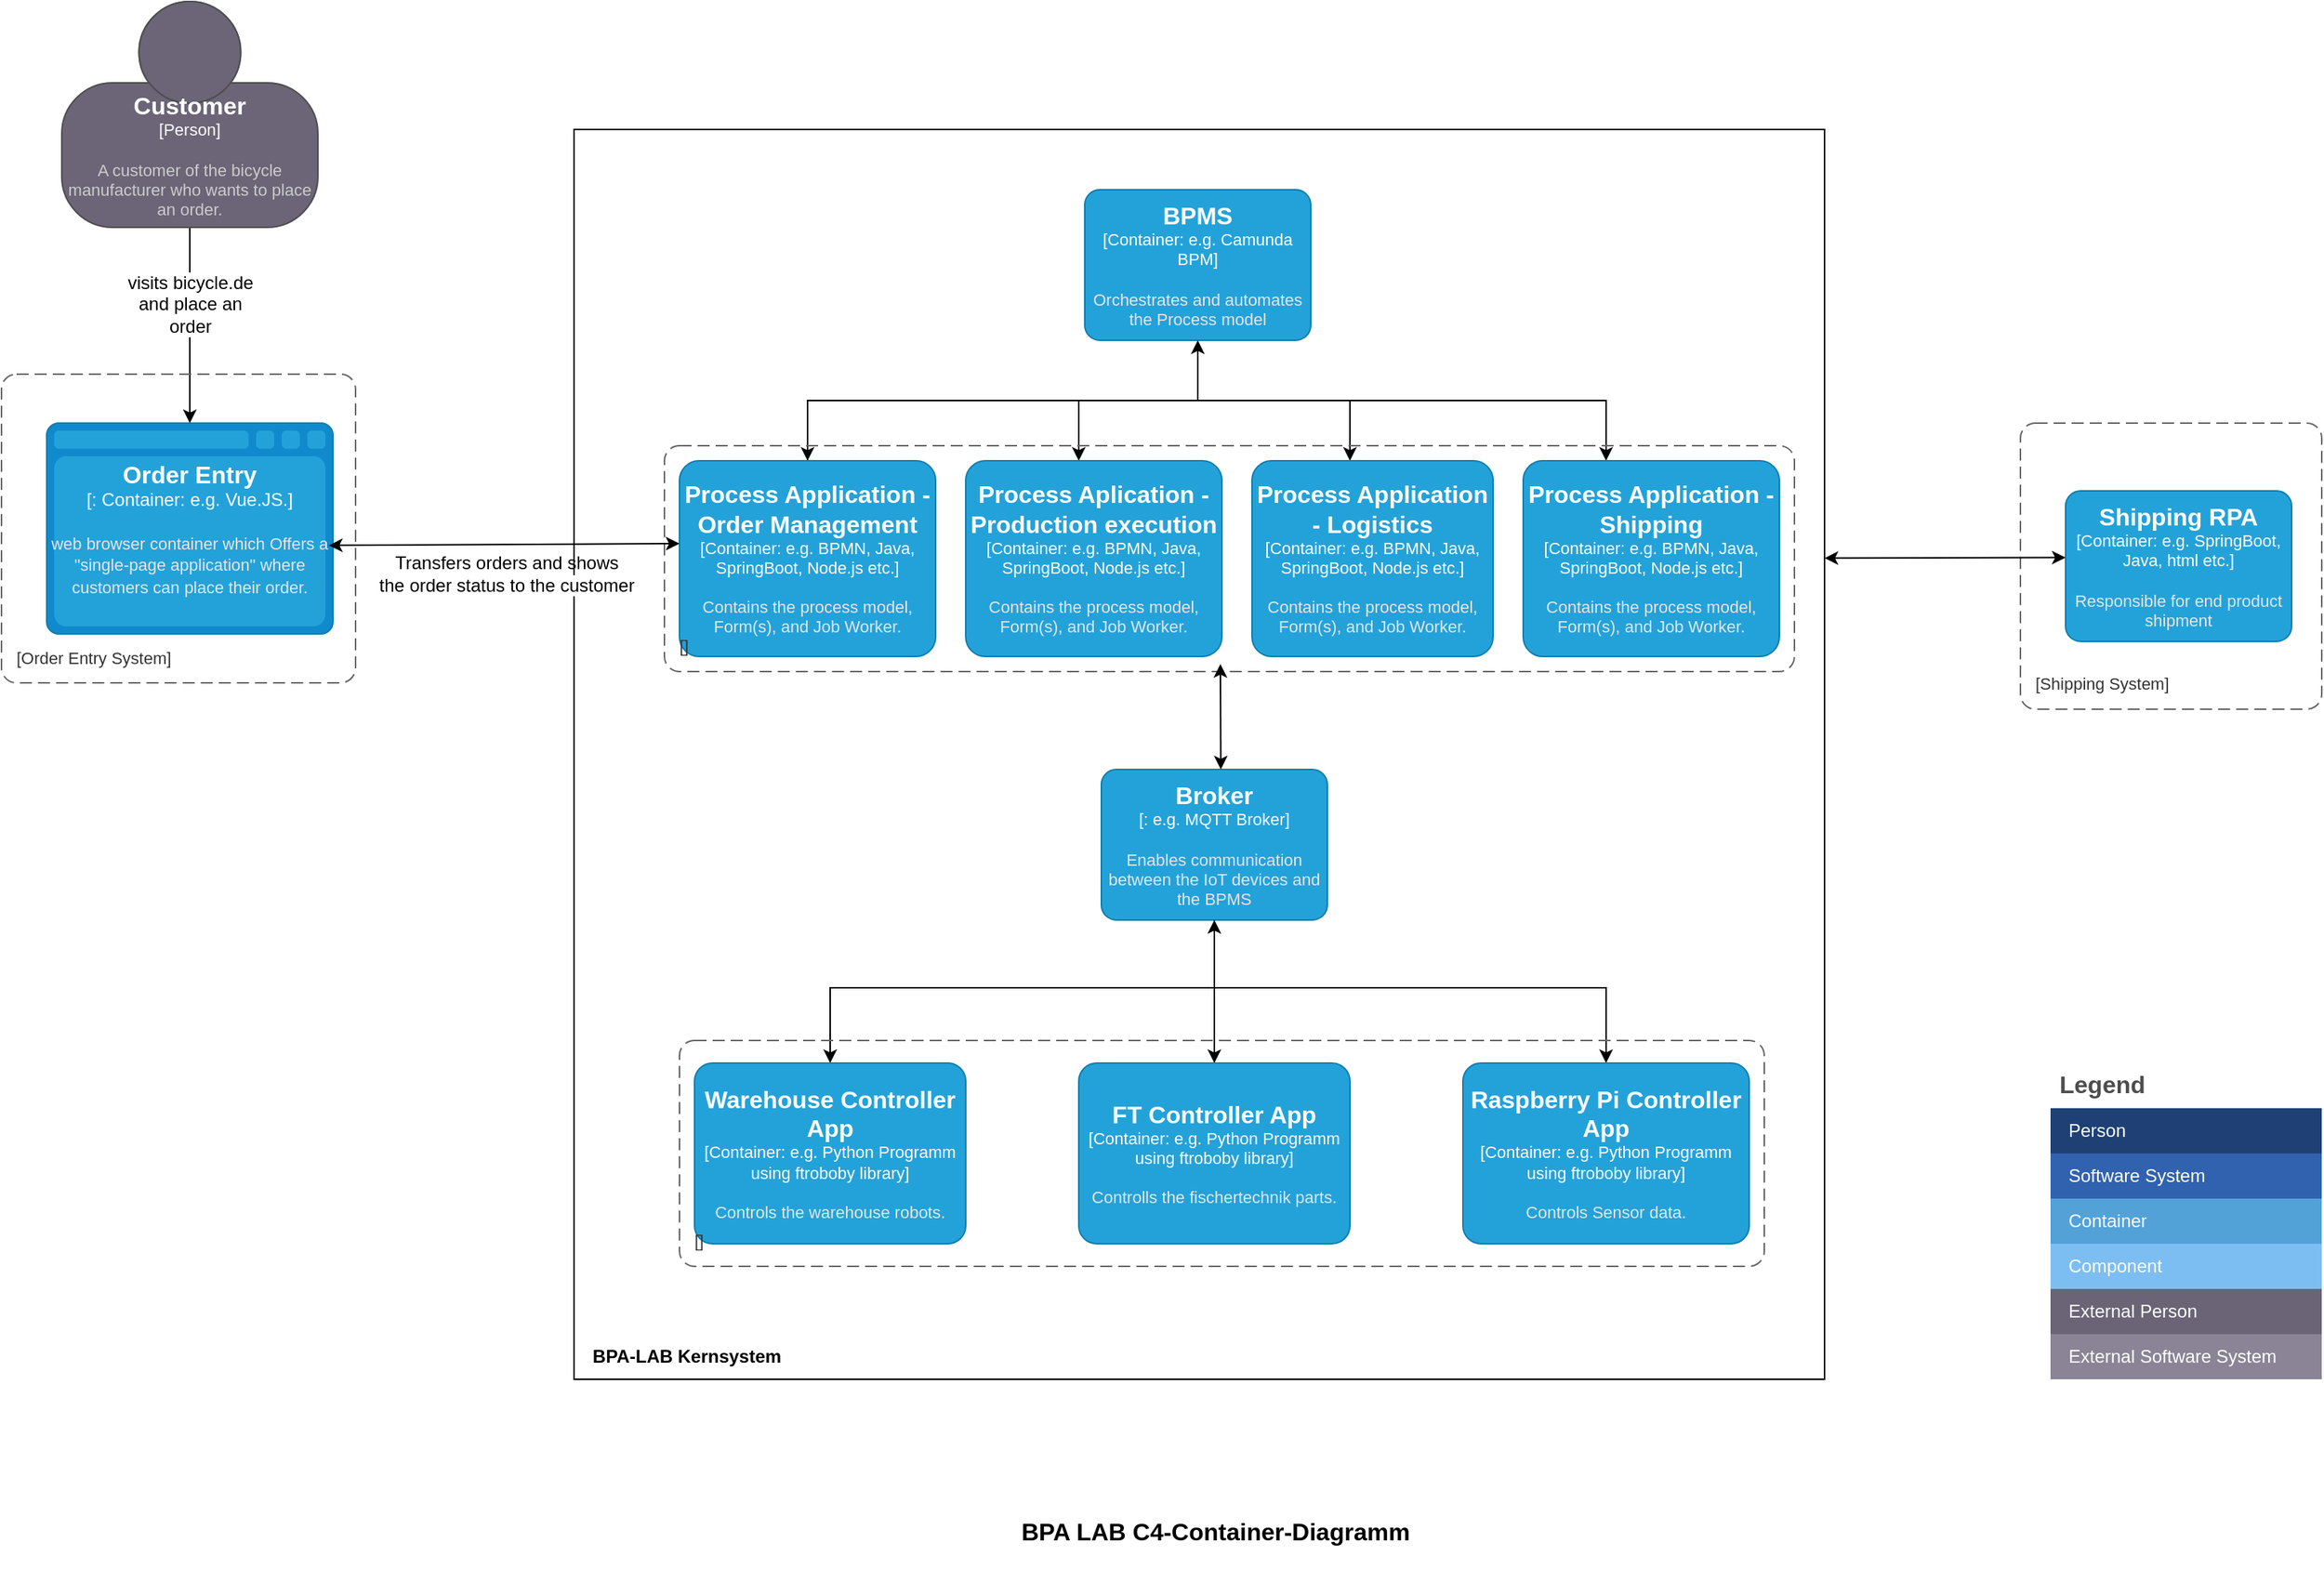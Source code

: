 <mxfile version="21.7.4" type="onedrive">
  <diagram name="Seite-1" id="Nr2u1hR7h96ugxyO9wR_">
    <mxGraphModel grid="1" page="1" gridSize="10" guides="1" tooltips="1" connect="1" arrows="1" fold="1" pageScale="1" pageWidth="2339" pageHeight="3300" math="0" shadow="0">
      <root>
        <mxCell id="0" />
        <mxCell id="1" parent="0" />
        <object placeholders="1" c4Type="Order Entry " c4Container="" c4Technology="Container: e.g. Vue.JS." c4Description="web browser container which Offers a &quot;single-page application&quot; where customers can place their order." label="&lt;font style=&quot;font-size: 16px&quot;&gt;&lt;b&gt;%c4Type%&lt;/b&gt;&lt;/font&gt;&lt;div&gt;[%c4Container%:&amp;nbsp;%c4Technology%]&lt;/div&gt;&lt;br&gt;&lt;div&gt;&lt;font style=&quot;font-size: 11px&quot;&gt;&lt;font color=&quot;#E6E6E6&quot;&gt;%c4Description%&lt;/font&gt;&lt;/div&gt;" id="bpwPU3LfMTQjBl9-YYhJ-26">
          <mxCell style="shape=mxgraph.c4.webBrowserContainer2;whiteSpace=wrap;html=1;boundedLbl=1;rounded=0;labelBackgroundColor=none;strokeColor=#118ACD;fillColor=#23A2D9;strokeColor=#118ACD;strokeColor2=#0E7DAD;fontSize=12;fontColor=#ffffff;align=center;metaEdit=1;points=[[0.5,0,0],[1,0.25,0],[1,0.5,0],[1,0.75,0],[0.5,1,0],[0,0.75,0],[0,0.5,0],[0,0.25,0]];resizable=1;editable=1;movable=1;rotatable=1;deletable=1;locked=0;connectable=1;" vertex="1" parent="1">
            <mxGeometry x="340" y="330" width="190" height="140" as="geometry" />
          </mxCell>
        </object>
        <mxCell id="bpwPU3LfMTQjBl9-YYhJ-28" style="edgeStyle=orthogonalEdgeStyle;rounded=0;orthogonalLoop=1;jettySize=auto;html=1;" edge="1" parent="1" source="bpwPU3LfMTQjBl9-YYhJ-27" target="bpwPU3LfMTQjBl9-YYhJ-26">
          <mxGeometry relative="1" as="geometry" />
        </mxCell>
        <mxCell id="OgZBjtJ-NomViNMuKFCO-21" value="&lt;div style=&quot;box-sizing: content-box; -webkit-font-smoothing: antialiased; font-family: Helvetica, &amp;quot;VP Default&amp;quot;; font-size: 12px;&quot;&gt;&lt;font style=&quot;font-size: 12px;&quot;&gt;visits bicycle.de&lt;/font&gt;&lt;/div&gt;&lt;div style=&quot;box-sizing: content-box; -webkit-font-smoothing: antialiased; font-family: Helvetica, &amp;quot;VP Default&amp;quot;; font-size: 12px;&quot;&gt;&lt;font style=&quot;font-size: 12px;&quot;&gt;and place an&lt;/font&gt;&lt;/div&gt;&lt;div style=&quot;box-sizing: content-box; -webkit-font-smoothing: antialiased; font-family: Helvetica, &amp;quot;VP Default&amp;quot;; font-size: 12px;&quot;&gt;&lt;font style=&quot;font-size: 12px;&quot;&gt;order&lt;/font&gt;&lt;/div&gt;" style="edgeLabel;html=1;align=center;verticalAlign=middle;resizable=0;points=[];" connectable="0" vertex="1" parent="bpwPU3LfMTQjBl9-YYhJ-28">
          <mxGeometry x="0.137" y="-1" relative="1" as="geometry">
            <mxPoint x="1" y="-23" as="offset" />
          </mxGeometry>
        </mxCell>
        <object placeholders="1" c4Name="Customer" c4Type="Person" c4Description="A customer of the bicycle manufacturer who wants to place an order." label="&lt;font style=&quot;font-size: 16px&quot;&gt;&lt;b&gt;%c4Name%&lt;/b&gt;&lt;/font&gt;&lt;div&gt;[%c4Type%]&lt;/div&gt;&lt;br&gt;&lt;div&gt;&lt;font style=&quot;font-size: 11px&quot;&gt;&lt;font color=&quot;#cccccc&quot;&gt;%c4Description%&lt;/font&gt;&lt;/div&gt;" id="bpwPU3LfMTQjBl9-YYhJ-27">
          <mxCell style="html=1;fontSize=11;dashed=0;whiteSpace=wrap;fillColor=#6C6477;strokeColor=#4D4D4D;fontColor=#ffffff;shape=mxgraph.c4.person2;align=center;metaEdit=1;points=[[0.5,0,0],[1,0.5,0],[1,0.75,0],[0.75,1,0],[0.5,1,0],[0.25,1,0],[0,0.75,0],[0,0.5,0]];resizable=1;editable=1;movable=1;rotatable=1;deletable=1;locked=0;connectable=1;" vertex="1" parent="1">
            <mxGeometry x="350" y="50" width="170" height="150" as="geometry" />
          </mxCell>
        </object>
        <mxCell id="bpwPU3LfMTQjBl9-YYhJ-29" value="" style="whiteSpace=wrap;html=1;aspect=fixed;" vertex="1" parent="1">
          <mxGeometry x="690" y="135" width="830" height="830" as="geometry" />
        </mxCell>
        <mxCell id="bpwPU3LfMTQjBl9-YYhJ-31" value="&lt;b&gt;BPA-LAB Kernsystem&lt;/b&gt;" style="text;strokeColor=none;align=center;fillColor=none;html=1;verticalAlign=middle;whiteSpace=wrap;rounded=0;" vertex="1" parent="1">
          <mxGeometry x="690" y="935" width="150" height="30" as="geometry" />
        </mxCell>
        <mxCell id="bpwPU3LfMTQjBl9-YYhJ-52" style="edgeStyle=orthogonalEdgeStyle;rounded=0;orthogonalLoop=1;jettySize=auto;html=1;" edge="1" parent="1" source="bpwPU3LfMTQjBl9-YYhJ-32" target="bpwPU3LfMTQjBl9-YYhJ-36">
          <mxGeometry relative="1" as="geometry">
            <Array as="points">
              <mxPoint x="1104" y="315" />
              <mxPoint x="845" y="315" />
            </Array>
          </mxGeometry>
        </mxCell>
        <mxCell id="bpwPU3LfMTQjBl9-YYhJ-54" style="edgeStyle=orthogonalEdgeStyle;rounded=0;orthogonalLoop=1;jettySize=auto;html=1;" edge="1" parent="1" source="bpwPU3LfMTQjBl9-YYhJ-32" target="bpwPU3LfMTQjBl9-YYhJ-35">
          <mxGeometry relative="1" as="geometry">
            <Array as="points">
              <mxPoint x="1104" y="315" />
              <mxPoint x="1025" y="315" />
            </Array>
          </mxGeometry>
        </mxCell>
        <mxCell id="bpwPU3LfMTQjBl9-YYhJ-55" style="edgeStyle=orthogonalEdgeStyle;rounded=0;orthogonalLoop=1;jettySize=auto;html=1;" edge="1" parent="1" source="bpwPU3LfMTQjBl9-YYhJ-32" target="bpwPU3LfMTQjBl9-YYhJ-34">
          <mxGeometry relative="1" as="geometry">
            <Array as="points">
              <mxPoint x="1104" y="315" />
              <mxPoint x="1205" y="315" />
            </Array>
          </mxGeometry>
        </mxCell>
        <mxCell id="bpwPU3LfMTQjBl9-YYhJ-56" style="edgeStyle=orthogonalEdgeStyle;rounded=0;orthogonalLoop=1;jettySize=auto;html=1;" edge="1" parent="1" source="bpwPU3LfMTQjBl9-YYhJ-32" target="bpwPU3LfMTQjBl9-YYhJ-33">
          <mxGeometry relative="1" as="geometry">
            <Array as="points">
              <mxPoint x="1104" y="315" />
              <mxPoint x="1375" y="315" />
            </Array>
          </mxGeometry>
        </mxCell>
        <object placeholders="1" c4Name="BPMS" c4Type="Container" c4Technology="e.g. Camunda BPM" c4Description="Orchestrates and automates the Process model" label="&lt;font style=&quot;font-size: 16px&quot;&gt;&lt;b&gt;%c4Name%&lt;/b&gt;&lt;/font&gt;&lt;div&gt;[%c4Type%: %c4Technology%]&lt;/div&gt;&lt;br&gt;&lt;div&gt;&lt;font style=&quot;font-size: 11px&quot;&gt;&lt;font color=&quot;#E6E6E6&quot;&gt;%c4Description%&lt;/font&gt;&lt;/div&gt;" id="bpwPU3LfMTQjBl9-YYhJ-32">
          <mxCell style="rounded=1;whiteSpace=wrap;html=1;fontSize=11;labelBackgroundColor=none;fillColor=#23A2D9;fontColor=#ffffff;align=center;arcSize=10;strokeColor=#0E7DAD;metaEdit=1;resizable=1;points=[[0.25,0,0],[0.5,0,0],[0.75,0,0],[1,0.25,0],[1,0.5,0],[1,0.75,0],[0.75,1,0],[0.5,1,0],[0.25,1,0],[0,0.75,0],[0,0.5,0],[0,0.25,0]];editable=1;movable=1;rotatable=1;deletable=1;locked=0;connectable=1;" vertex="1" parent="1">
            <mxGeometry x="1029" y="175" width="150" height="100" as="geometry" />
          </mxCell>
        </object>
        <object placeholders="1" c4Name="Process Application - Shipping" c4Type="Container" c4Technology="e.g. BPMN, Java, SpringBoot, Node.js etc." c4Description="Contains the process model, Form(s), and Job Worker. " label="&lt;font style=&quot;font-size: 16px&quot;&gt;&lt;b&gt;%c4Name%&lt;/b&gt;&lt;/font&gt;&lt;div&gt;[%c4Type%: %c4Technology%]&lt;/div&gt;&lt;br&gt;&lt;div&gt;&lt;font style=&quot;font-size: 11px&quot;&gt;&lt;font color=&quot;#E6E6E6&quot;&gt;%c4Description%&lt;/font&gt;&lt;/div&gt;" id="bpwPU3LfMTQjBl9-YYhJ-33">
          <mxCell style="rounded=1;whiteSpace=wrap;html=1;fontSize=11;labelBackgroundColor=none;fillColor=#23A2D9;fontColor=#ffffff;align=center;arcSize=10;strokeColor=#0E7DAD;metaEdit=1;resizable=1;points=[[0.25,0,0],[0.5,0,0],[0.75,0,0],[1,0.25,0],[1,0.5,0],[1,0.75,0],[0.75,1,0],[0.5,1,0],[0.25,1,0],[0,0.75,0],[0,0.5,0],[0,0.25,0]];editable=1;movable=1;rotatable=1;deletable=1;locked=0;connectable=1;" vertex="1" parent="1">
            <mxGeometry x="1320" y="355" width="170" height="130" as="geometry" />
          </mxCell>
        </object>
        <object placeholders="1" c4Name="Process Application - Logistics" c4Type="Container" c4Technology="e.g. BPMN, Java, SpringBoot, Node.js etc." c4Description="Contains the process model, Form(s), and Job Worker. " label="&lt;font style=&quot;font-size: 16px&quot;&gt;&lt;b&gt;%c4Name%&lt;/b&gt;&lt;/font&gt;&lt;div&gt;[%c4Type%: %c4Technology%]&lt;/div&gt;&lt;br&gt;&lt;div&gt;&lt;font style=&quot;font-size: 11px&quot;&gt;&lt;font color=&quot;#E6E6E6&quot;&gt;%c4Description%&lt;/font&gt;&lt;/div&gt;" id="bpwPU3LfMTQjBl9-YYhJ-34">
          <mxCell style="rounded=1;whiteSpace=wrap;html=1;fontSize=11;labelBackgroundColor=none;fillColor=#23A2D9;fontColor=#ffffff;align=center;arcSize=10;strokeColor=#0E7DAD;metaEdit=1;resizable=1;points=[[0.25,0,0],[0.5,0,0],[0.75,0,0],[1,0.25,0],[1,0.5,0],[1,0.75,0],[0.75,1,0],[0.5,1,0],[0.25,1,0],[0,0.75,0],[0,0.5,0],[0,0.25,0]];editable=1;movable=1;rotatable=1;deletable=1;locked=0;connectable=1;" vertex="1" parent="1">
            <mxGeometry x="1140" y="355" width="160" height="130" as="geometry" />
          </mxCell>
        </object>
        <object placeholders="1" c4Name="Process Aplication - &#xa;Production execution" c4Type="Container" c4Technology="e.g. BPMN, Java, SpringBoot, Node.js etc." c4Description="Contains the process model, Form(s), and Job Worker. " label="&lt;font style=&quot;font-size: 16px&quot;&gt;&lt;b&gt;%c4Name%&lt;/b&gt;&lt;/font&gt;&lt;div&gt;[%c4Type%: %c4Technology%]&lt;/div&gt;&lt;br&gt;&lt;div&gt;&lt;font style=&quot;font-size: 11px&quot;&gt;&lt;font color=&quot;#E6E6E6&quot;&gt;%c4Description%&lt;/font&gt;&lt;/div&gt;" id="bpwPU3LfMTQjBl9-YYhJ-35">
          <mxCell style="rounded=1;whiteSpace=wrap;html=1;fontSize=11;labelBackgroundColor=none;fillColor=#23A2D9;fontColor=#ffffff;align=center;arcSize=10;strokeColor=#0E7DAD;metaEdit=1;resizable=1;points=[[0.25,0,0],[0.5,0,0],[0.75,0,0],[1,0.25,0],[1,0.5,0],[1,0.75,0],[0.75,1,0],[0.5,1,0],[0.25,1,0],[0,0.75,0],[0,0.5,0],[0,0.25,0]];editable=1;movable=1;rotatable=1;deletable=1;locked=0;connectable=1;" vertex="1" parent="1">
            <mxGeometry x="950" y="355" width="170" height="130" as="geometry" />
          </mxCell>
        </object>
        <mxCell id="bpwPU3LfMTQjBl9-YYhJ-53" style="edgeStyle=orthogonalEdgeStyle;rounded=0;orthogonalLoop=1;jettySize=auto;html=1;entryX=0.5;entryY=1;entryDx=0;entryDy=0;entryPerimeter=0;" edge="1" parent="1" source="bpwPU3LfMTQjBl9-YYhJ-36" target="bpwPU3LfMTQjBl9-YYhJ-32">
          <mxGeometry relative="1" as="geometry">
            <Array as="points">
              <mxPoint x="845" y="315" />
              <mxPoint x="1104" y="315" />
            </Array>
          </mxGeometry>
        </mxCell>
        <object placeholders="1" c4Name="Process Application - Order Management" c4Type="Container" c4Technology="e.g. BPMN, Java, SpringBoot, Node.js etc." c4Description="Contains the process model, Form(s), and Job Worker. " label="&lt;font style=&quot;font-size: 16px&quot;&gt;&lt;b&gt;%c4Name%&lt;/b&gt;&lt;/font&gt;&lt;div&gt;[%c4Type%: %c4Technology%]&lt;/div&gt;&lt;br&gt;&lt;div&gt;&lt;font style=&quot;font-size: 11px&quot;&gt;&lt;font color=&quot;#E6E6E6&quot;&gt;%c4Description%&lt;/font&gt;&lt;/div&gt;" id="bpwPU3LfMTQjBl9-YYhJ-36">
          <mxCell style="rounded=1;whiteSpace=wrap;html=1;fontSize=11;labelBackgroundColor=none;fillColor=#23A2D9;fontColor=#ffffff;align=center;arcSize=10;strokeColor=#0E7DAD;metaEdit=1;resizable=1;points=[[0.25,0,0],[0.5,0,0],[0.75,0,0],[1,0.25,0],[1,0.5,0],[1,0.75,0],[0.75,1,0],[0.5,1,0],[0.25,1,0],[0,0.75,0],[0,0.5,0],[0,0.25,0]];editable=1;movable=1;rotatable=1;deletable=1;locked=0;connectable=1;" vertex="1" parent="1">
            <mxGeometry x="760" y="355" width="170" height="130" as="geometry" />
          </mxCell>
        </object>
        <object placeholders="1" c4Name="" c4Type="" c4Application="" label="&lt;font style=&quot;font-size: 16px&quot;&gt;&lt;b&gt;&lt;div style=&quot;text-align: left&quot;&gt;%c4Name%&lt;/div&gt;&lt;/b&gt;&lt;/font&gt;&lt;div style=&quot;text-align: left&quot;&gt;[%c4Application%]&lt;/div&gt;" id="bpwPU3LfMTQjBl9-YYhJ-37">
          <mxCell style="rounded=1;fontSize=11;whiteSpace=wrap;html=1;dashed=1;arcSize=20;fillColor=none;strokeColor=#666666;fontColor=#333333;labelBackgroundColor=none;align=left;verticalAlign=bottom;labelBorderColor=none;spacingTop=0;spacing=10;dashPattern=8 4;metaEdit=1;rotatable=0;perimeter=rectanglePerimeter;noLabel=0;labelPadding=0;allowArrows=0;connectable=0;expand=0;recursiveResize=0;editable=1;pointerEvents=0;absoluteArcSize=1;points=[[0.25,0,0],[0.5,0,0],[0.75,0,0],[1,0.25,0],[1,0.5,0],[1,0.75,0],[0.75,1,0],[0.5,1,0],[0.25,1,0],[0,0.75,0],[0,0.5,0],[0,0.25,0]];" vertex="1" parent="1">
            <mxGeometry x="750" y="345" width="750" height="150" as="geometry" />
          </mxCell>
        </object>
        <mxCell id="bpwPU3LfMTQjBl9-YYhJ-44" style="edgeStyle=orthogonalEdgeStyle;rounded=0;orthogonalLoop=1;jettySize=auto;html=1;" edge="1" parent="1" source="bpwPU3LfMTQjBl9-YYhJ-38" target="bpwPU3LfMTQjBl9-YYhJ-40">
          <mxGeometry relative="1" as="geometry" />
        </mxCell>
        <mxCell id="bpwPU3LfMTQjBl9-YYhJ-46" style="edgeStyle=orthogonalEdgeStyle;rounded=0;orthogonalLoop=1;jettySize=auto;html=1;" edge="1" parent="1" source="bpwPU3LfMTQjBl9-YYhJ-38" target="bpwPU3LfMTQjBl9-YYhJ-41">
          <mxGeometry relative="1" as="geometry">
            <Array as="points">
              <mxPoint x="1115" y="705" />
              <mxPoint x="860" y="705" />
            </Array>
          </mxGeometry>
        </mxCell>
        <mxCell id="bpwPU3LfMTQjBl9-YYhJ-47" style="edgeStyle=orthogonalEdgeStyle;rounded=0;orthogonalLoop=1;jettySize=auto;html=1;" edge="1" parent="1" source="bpwPU3LfMTQjBl9-YYhJ-38" target="bpwPU3LfMTQjBl9-YYhJ-39">
          <mxGeometry relative="1" as="geometry">
            <Array as="points">
              <mxPoint x="1115" y="705" />
              <mxPoint x="1375" y="705" />
            </Array>
          </mxGeometry>
        </mxCell>
        <object placeholders="1" c4Name="Broker" c4Type="" c4Technology="e.g. MQTT Broker" c4Description="Enables communication between the IoT devices and the BPMS" label="&lt;font style=&quot;font-size: 16px&quot;&gt;&lt;b&gt;%c4Name%&lt;/b&gt;&lt;/font&gt;&lt;div&gt;[%c4Type%: %c4Technology%]&lt;/div&gt;&lt;br&gt;&lt;div&gt;&lt;font style=&quot;font-size: 11px&quot;&gt;&lt;font color=&quot;#E6E6E6&quot;&gt;%c4Description%&lt;/font&gt;&lt;/div&gt;" id="bpwPU3LfMTQjBl9-YYhJ-38">
          <mxCell style="rounded=1;whiteSpace=wrap;html=1;fontSize=11;labelBackgroundColor=none;fillColor=#23A2D9;fontColor=#ffffff;align=center;arcSize=10;strokeColor=#0E7DAD;metaEdit=1;resizable=1;points=[[0.25,0,0],[0.5,0,0],[0.75,0,0],[1,0.25,0],[1,0.5,0],[1,0.75,0],[0.75,1,0],[0.5,1,0],[0.25,1,0],[0,0.75,0],[0,0.5,0],[0,0.25,0]];editable=1;movable=1;rotatable=1;deletable=1;locked=0;connectable=1;" vertex="1" parent="1">
            <mxGeometry x="1040" y="560" width="150" height="100" as="geometry" />
          </mxCell>
        </object>
        <object placeholders="1" c4Name="Raspberry Pi Controller App" c4Type="Container" c4Technology="e.g. Python Programm using ftroboby library" c4Description="Controls Sensor data." label="&lt;font style=&quot;font-size: 16px&quot;&gt;&lt;b&gt;%c4Name%&lt;/b&gt;&lt;/font&gt;&lt;div&gt;[%c4Type%: %c4Technology%]&lt;/div&gt;&lt;br&gt;&lt;div&gt;&lt;font style=&quot;font-size: 11px&quot;&gt;&lt;font color=&quot;#E6E6E6&quot;&gt;%c4Description%&lt;/font&gt;&lt;/div&gt;" id="bpwPU3LfMTQjBl9-YYhJ-39">
          <mxCell style="rounded=1;whiteSpace=wrap;html=1;fontSize=11;labelBackgroundColor=none;fillColor=#23A2D9;fontColor=#ffffff;align=center;arcSize=10;strokeColor=#0E7DAD;metaEdit=1;resizable=1;points=[[0.25,0,0],[0.5,0,0],[0.75,0,0],[1,0.25,0],[1,0.5,0],[1,0.75,0],[0.75,1,0],[0.5,1,0],[0.25,1,0],[0,0.75,0],[0,0.5,0],[0,0.25,0]];editable=1;movable=1;rotatable=1;deletable=1;locked=0;connectable=1;" vertex="1" parent="1">
            <mxGeometry x="1280" y="755" width="190" height="120" as="geometry" />
          </mxCell>
        </object>
        <mxCell id="bpwPU3LfMTQjBl9-YYhJ-45" style="edgeStyle=orthogonalEdgeStyle;rounded=0;orthogonalLoop=1;jettySize=auto;html=1;entryX=0.5;entryY=1;entryDx=0;entryDy=0;entryPerimeter=0;" edge="1" parent="1" source="bpwPU3LfMTQjBl9-YYhJ-40" target="bpwPU3LfMTQjBl9-YYhJ-38">
          <mxGeometry relative="1" as="geometry" />
        </mxCell>
        <object placeholders="1" c4Name="FT Controller App" c4Type="Container" c4Technology="e.g. Python Programm using ftroboby library" c4Description="Controlls the fischertechnik parts." label="&lt;font style=&quot;font-size: 16px&quot;&gt;&lt;b&gt;%c4Name%&lt;/b&gt;&lt;/font&gt;&lt;div&gt;[%c4Type%: %c4Technology%]&lt;/div&gt;&lt;br&gt;&lt;div&gt;&lt;font style=&quot;font-size: 11px&quot;&gt;&lt;font color=&quot;#E6E6E6&quot;&gt;%c4Description%&lt;/font&gt;&lt;/div&gt;" id="bpwPU3LfMTQjBl9-YYhJ-40">
          <mxCell style="rounded=1;whiteSpace=wrap;html=1;fontSize=11;labelBackgroundColor=none;fillColor=#23A2D9;fontColor=#ffffff;align=center;arcSize=10;strokeColor=#0E7DAD;metaEdit=1;resizable=1;points=[[0.25,0,0],[0.5,0,0],[0.75,0,0],[1,0.25,0],[1,0.5,0],[1,0.75,0],[0.75,1,0],[0.5,1,0],[0.25,1,0],[0,0.75,0],[0,0.5,0],[0,0.25,0]];editable=1;movable=1;rotatable=1;deletable=1;locked=0;connectable=1;" vertex="1" parent="1">
            <mxGeometry x="1025" y="755" width="180" height="120" as="geometry" />
          </mxCell>
        </object>
        <object placeholders="1" c4Name="Warehouse Controller App" c4Type="Container" c4Technology="e.g. Python Programm using ftroboby library" c4Description="Controls the warehouse robots." label="&lt;font style=&quot;font-size: 16px&quot;&gt;&lt;b&gt;%c4Name%&lt;/b&gt;&lt;/font&gt;&lt;div&gt;[%c4Type%: %c4Technology%]&lt;/div&gt;&lt;br&gt;&lt;div&gt;&lt;font style=&quot;font-size: 11px&quot;&gt;&lt;font color=&quot;#E6E6E6&quot;&gt;%c4Description%&lt;/font&gt;&lt;/div&gt;" id="bpwPU3LfMTQjBl9-YYhJ-41">
          <mxCell style="rounded=1;whiteSpace=wrap;html=1;fontSize=11;labelBackgroundColor=none;fillColor=#23A2D9;fontColor=#ffffff;align=center;arcSize=10;strokeColor=#0E7DAD;metaEdit=1;resizable=1;points=[[0.25,0,0],[0.5,0,0],[0.75,0,0],[1,0.25,0],[1,0.5,0],[1,0.75,0],[0.75,1,0],[0.5,1,0],[0.25,1,0],[0,0.75,0],[0,0.5,0],[0,0.25,0]];editable=1;movable=1;rotatable=1;deletable=1;locked=0;connectable=1;" vertex="1" parent="1">
            <mxGeometry x="770" y="755" width="180" height="120" as="geometry" />
          </mxCell>
        </object>
        <object placeholders="1" c4Name="" c4Type="" c4Application="" label="&lt;font style=&quot;font-size: 16px&quot;&gt;&lt;b&gt;&lt;div style=&quot;text-align: left&quot;&gt;%c4Name%&lt;/div&gt;&lt;/b&gt;&lt;/font&gt;&lt;div style=&quot;text-align: left&quot;&gt;[%c4Application%]&lt;/div&gt;" id="bpwPU3LfMTQjBl9-YYhJ-42">
          <mxCell style="rounded=1;fontSize=11;whiteSpace=wrap;html=1;dashed=1;arcSize=20;fillColor=none;strokeColor=#666666;fontColor=#333333;labelBackgroundColor=none;align=left;verticalAlign=bottom;labelBorderColor=none;spacingTop=0;spacing=10;dashPattern=8 4;metaEdit=1;rotatable=0;perimeter=rectanglePerimeter;noLabel=0;labelPadding=0;allowArrows=0;connectable=0;expand=0;recursiveResize=0;editable=1;pointerEvents=0;absoluteArcSize=1;points=[[0.25,0,0],[0.5,0,0],[0.75,0,0],[1,0.25,0],[1,0.5,0],[1,0.75,0],[0.75,1,0],[0.5,1,0],[0.25,1,0],[0,0.75,0],[0,0.5,0],[0,0.25,0]];" vertex="1" parent="1">
            <mxGeometry x="760" y="740" width="720" height="150" as="geometry" />
          </mxCell>
        </object>
        <object placeholders="1" c4Name="" c4Type="" c4Application="Shipping System" label="&lt;font style=&quot;font-size: 16px&quot;&gt;&lt;b&gt;&lt;div style=&quot;text-align: left&quot;&gt;%c4Name%&lt;/div&gt;&lt;/b&gt;&lt;/font&gt;&lt;div style=&quot;text-align: left&quot;&gt;[%c4Application%]&lt;/div&gt;" id="OgZBjtJ-NomViNMuKFCO-1">
          <mxCell style="rounded=1;fontSize=11;whiteSpace=wrap;html=1;dashed=1;arcSize=20;fillColor=none;strokeColor=#666666;fontColor=#333333;labelBackgroundColor=none;align=left;verticalAlign=bottom;labelBorderColor=none;spacingTop=0;spacing=10;dashPattern=8 4;metaEdit=1;rotatable=0;perimeter=rectanglePerimeter;noLabel=0;labelPadding=0;allowArrows=0;connectable=0;expand=0;recursiveResize=0;editable=1;pointerEvents=0;absoluteArcSize=1;points=[[0.25,0,0],[0.5,0,0],[0.75,0,0],[1,0.25,0],[1,0.5,0],[1,0.75,0],[0.75,1,0],[0.5,1,0],[0.25,1,0],[0,0.75,0],[0,0.5,0],[0,0.25,0]];" vertex="1" parent="1">
            <mxGeometry x="1650" y="330" width="200" height="190" as="geometry" />
          </mxCell>
        </object>
        <object placeholders="1" c4Name="Shipping RPA " c4Type="Container" c4Technology="e.g. SpringBoot, Java, html etc." c4Description="Responsible for end product shipment" label="&lt;font style=&quot;font-size: 16px&quot;&gt;&lt;b&gt;%c4Name%&lt;/b&gt;&lt;/font&gt;&lt;div&gt;[%c4Type%: %c4Technology%]&lt;/div&gt;&lt;br&gt;&lt;div&gt;&lt;font style=&quot;font-size: 11px&quot;&gt;&lt;font color=&quot;#E6E6E6&quot;&gt;%c4Description%&lt;/font&gt;&lt;/div&gt;" id="OgZBjtJ-NomViNMuKFCO-2">
          <mxCell style="rounded=1;whiteSpace=wrap;html=1;fontSize=11;labelBackgroundColor=none;fillColor=#23A2D9;fontColor=#ffffff;align=center;arcSize=10;strokeColor=#0E7DAD;metaEdit=1;resizable=1;points=[[0.25,0,0],[0.5,0,0],[0.75,0,0],[1,0.25,0],[1,0.5,0],[1,0.75,0],[0.75,1,0],[0.5,1,0],[0.25,1,0],[0,0.75,0],[0,0.5,0],[0,0.25,0]];editable=1;movable=1;rotatable=1;deletable=1;locked=0;connectable=1;" vertex="1" parent="1">
            <mxGeometry x="1680" y="375" width="150" height="100" as="geometry" />
          </mxCell>
        </object>
        <mxCell id="OgZBjtJ-NomViNMuKFCO-3" value="Legend" style="shape=table;startSize=30;container=1;collapsible=0;childLayout=tableLayout;fontSize=16;align=left;verticalAlign=top;fillColor=none;strokeColor=none;fontColor=#4D4D4D;fontStyle=1;spacingLeft=6;spacing=0;resizable=0;" vertex="1" parent="1">
          <mxGeometry x="1670" y="755" width="180" height="210.0" as="geometry" />
        </mxCell>
        <mxCell id="OgZBjtJ-NomViNMuKFCO-4" value="" style="shape=tableRow;horizontal=0;startSize=0;swimlaneHead=0;swimlaneBody=0;strokeColor=inherit;top=0;left=0;bottom=0;right=0;collapsible=0;dropTarget=0;fillColor=none;points=[[0,0.5],[1,0.5]];portConstraint=eastwest;fontSize=12;" vertex="1" parent="OgZBjtJ-NomViNMuKFCO-3">
          <mxGeometry y="30" width="180" height="30" as="geometry" />
        </mxCell>
        <mxCell id="OgZBjtJ-NomViNMuKFCO-5" value="Person" style="shape=partialRectangle;html=1;whiteSpace=wrap;connectable=0;strokeColor=inherit;overflow=hidden;fillColor=#1E4074;top=0;left=0;bottom=0;right=0;pointerEvents=1;fontSize=12;align=left;fontColor=#FFFFFF;gradientColor=none;spacingLeft=10;spacingRight=4;" vertex="1" parent="OgZBjtJ-NomViNMuKFCO-4">
          <mxGeometry width="180" height="30" as="geometry">
            <mxRectangle width="180" height="30" as="alternateBounds" />
          </mxGeometry>
        </mxCell>
        <mxCell id="OgZBjtJ-NomViNMuKFCO-6" value="" style="shape=tableRow;horizontal=0;startSize=0;swimlaneHead=0;swimlaneBody=0;strokeColor=inherit;top=0;left=0;bottom=0;right=0;collapsible=0;dropTarget=0;fillColor=none;points=[[0,0.5],[1,0.5]];portConstraint=eastwest;fontSize=12;" vertex="1" parent="OgZBjtJ-NomViNMuKFCO-3">
          <mxGeometry y="60" width="180" height="30" as="geometry" />
        </mxCell>
        <mxCell id="OgZBjtJ-NomViNMuKFCO-7" value="Software System" style="shape=partialRectangle;html=1;whiteSpace=wrap;connectable=0;strokeColor=inherit;overflow=hidden;fillColor=#3162AF;top=0;left=0;bottom=0;right=0;pointerEvents=1;fontSize=12;align=left;fontColor=#FFFFFF;gradientColor=none;spacingLeft=10;spacingRight=4;" vertex="1" parent="OgZBjtJ-NomViNMuKFCO-6">
          <mxGeometry width="180" height="30" as="geometry">
            <mxRectangle width="180" height="30" as="alternateBounds" />
          </mxGeometry>
        </mxCell>
        <mxCell id="OgZBjtJ-NomViNMuKFCO-8" value="" style="shape=tableRow;horizontal=0;startSize=0;swimlaneHead=0;swimlaneBody=0;strokeColor=inherit;top=0;left=0;bottom=0;right=0;collapsible=0;dropTarget=0;fillColor=none;points=[[0,0.5],[1,0.5]];portConstraint=eastwest;fontSize=12;" vertex="1" parent="OgZBjtJ-NomViNMuKFCO-3">
          <mxGeometry y="90" width="180" height="30" as="geometry" />
        </mxCell>
        <mxCell id="OgZBjtJ-NomViNMuKFCO-9" value="Container" style="shape=partialRectangle;html=1;whiteSpace=wrap;connectable=0;strokeColor=inherit;overflow=hidden;fillColor=#52a2d8;top=0;left=0;bottom=0;right=0;pointerEvents=1;fontSize=12;align=left;fontColor=#FFFFFF;gradientColor=none;spacingLeft=10;spacingRight=4;" vertex="1" parent="OgZBjtJ-NomViNMuKFCO-8">
          <mxGeometry width="180" height="30" as="geometry">
            <mxRectangle width="180" height="30" as="alternateBounds" />
          </mxGeometry>
        </mxCell>
        <mxCell id="OgZBjtJ-NomViNMuKFCO-10" value="" style="shape=tableRow;horizontal=0;startSize=0;swimlaneHead=0;swimlaneBody=0;strokeColor=inherit;top=0;left=0;bottom=0;right=0;collapsible=0;dropTarget=0;fillColor=none;points=[[0,0.5],[1,0.5]];portConstraint=eastwest;fontSize=12;" vertex="1" parent="OgZBjtJ-NomViNMuKFCO-3">
          <mxGeometry y="120" width="180" height="30" as="geometry" />
        </mxCell>
        <mxCell id="OgZBjtJ-NomViNMuKFCO-11" value="Component" style="shape=partialRectangle;html=1;whiteSpace=wrap;connectable=0;strokeColor=inherit;overflow=hidden;fillColor=#7dbef2;top=0;left=0;bottom=0;right=0;pointerEvents=1;fontSize=12;align=left;fontColor=#FFFFFF;gradientColor=none;spacingLeft=10;spacingRight=4;" vertex="1" parent="OgZBjtJ-NomViNMuKFCO-10">
          <mxGeometry width="180" height="30" as="geometry">
            <mxRectangle width="180" height="30" as="alternateBounds" />
          </mxGeometry>
        </mxCell>
        <mxCell id="OgZBjtJ-NomViNMuKFCO-12" value="" style="shape=tableRow;horizontal=0;startSize=0;swimlaneHead=0;swimlaneBody=0;strokeColor=inherit;top=0;left=0;bottom=0;right=0;collapsible=0;dropTarget=0;fillColor=none;points=[[0,0.5],[1,0.5]];portConstraint=eastwest;fontSize=12;" vertex="1" parent="OgZBjtJ-NomViNMuKFCO-3">
          <mxGeometry y="150" width="180" height="30" as="geometry" />
        </mxCell>
        <mxCell id="OgZBjtJ-NomViNMuKFCO-13" value="External Person" style="shape=partialRectangle;html=1;whiteSpace=wrap;connectable=0;strokeColor=inherit;overflow=hidden;fillColor=#6b6477;top=0;left=0;bottom=0;right=0;pointerEvents=1;fontSize=12;align=left;fontColor=#FFFFFF;gradientColor=none;spacingLeft=10;spacingRight=4;" vertex="1" parent="OgZBjtJ-NomViNMuKFCO-12">
          <mxGeometry width="180" height="30" as="geometry">
            <mxRectangle width="180" height="30" as="alternateBounds" />
          </mxGeometry>
        </mxCell>
        <mxCell id="OgZBjtJ-NomViNMuKFCO-14" value="" style="shape=tableRow;horizontal=0;startSize=0;swimlaneHead=0;swimlaneBody=0;strokeColor=inherit;top=0;left=0;bottom=0;right=0;collapsible=0;dropTarget=0;fillColor=none;points=[[0,0.5],[1,0.5]];portConstraint=eastwest;fontSize=12;" vertex="1" parent="OgZBjtJ-NomViNMuKFCO-3">
          <mxGeometry y="180" width="180" height="30" as="geometry" />
        </mxCell>
        <mxCell id="OgZBjtJ-NomViNMuKFCO-15" value="External Software System" style="shape=partialRectangle;html=1;whiteSpace=wrap;connectable=0;strokeColor=inherit;overflow=hidden;fillColor=#8b8496;top=0;left=0;bottom=0;right=0;pointerEvents=1;fontSize=12;align=left;fontColor=#FFFFFF;gradientColor=none;spacingLeft=10;spacingRight=4;" vertex="1" parent="OgZBjtJ-NomViNMuKFCO-14">
          <mxGeometry width="180" height="30" as="geometry">
            <mxRectangle width="180" height="30" as="alternateBounds" />
          </mxGeometry>
        </mxCell>
        <mxCell id="OgZBjtJ-NomViNMuKFCO-22" value="Transfers orders and shows&lt;br style=&quot;box-sizing: content-box; -webkit-font-smoothing: antialiased; font-family: Helvetica, &amp;quot;VP Default&amp;quot;;&quot;&gt;&lt;span style=&quot;font-family: Helvetica, &amp;quot;VP Default&amp;quot;; background-color: rgb(255, 255, 255);&quot;&gt;the order status to the customer&lt;/span&gt;" style="text;html=1;align=center;verticalAlign=middle;resizable=0;points=[];autosize=1;strokeColor=none;fillColor=none;" vertex="1" parent="1">
          <mxGeometry x="550" y="410" width="190" height="40" as="geometry" />
        </mxCell>
        <object placeholders="1" c4Name="" c4Type="" c4Application="Order Entry System" label="&lt;font style=&quot;font-size: 16px&quot;&gt;&lt;b&gt;&lt;div style=&quot;text-align: left&quot;&gt;%c4Name%&lt;/div&gt;&lt;/b&gt;&lt;/font&gt;&lt;div style=&quot;text-align: left&quot;&gt;[%c4Application%]&lt;/div&gt;" id="6QBvNyIoq75DKk9HjANp-2">
          <mxCell style="rounded=1;fontSize=11;whiteSpace=wrap;html=1;dashed=1;arcSize=20;fillColor=none;strokeColor=#666666;fontColor=#333333;labelBackgroundColor=none;align=left;verticalAlign=bottom;labelBorderColor=none;spacingTop=0;spacing=10;dashPattern=8 4;metaEdit=1;rotatable=0;perimeter=rectanglePerimeter;noLabel=0;labelPadding=0;allowArrows=0;connectable=0;expand=0;recursiveResize=0;editable=1;pointerEvents=0;absoluteArcSize=1;points=[[0.25,0,0],[0.5,0,0],[0.75,0,0],[1,0.25,0],[1,0.5,0],[1,0.75,0],[0.75,1,0],[0.5,1,0],[0.25,1,0],[0,0.75,0],[0,0.5,0],[0,0.25,0]];" vertex="1" parent="1">
            <mxGeometry x="310" y="297.5" width="235" height="205" as="geometry" />
          </mxCell>
        </object>
        <mxCell id="6QBvNyIoq75DKk9HjANp-4" value="" style="endArrow=classic;startArrow=classic;html=1;rounded=0;exitX=0.986;exitY=0.58;exitDx=0;exitDy=0;exitPerimeter=0;" edge="1" parent="1" source="bpwPU3LfMTQjBl9-YYhJ-26">
          <mxGeometry width="50" height="50" relative="1" as="geometry">
            <mxPoint x="640" y="410" as="sourcePoint" />
            <mxPoint x="760" y="410" as="targetPoint" />
          </mxGeometry>
        </mxCell>
        <mxCell id="6QBvNyIoq75DKk9HjANp-6" value="" style="endArrow=classic;startArrow=classic;html=1;rounded=0;exitX=1;exitY=0.343;exitDx=0;exitDy=0;exitPerimeter=0;" edge="1" parent="1" source="bpwPU3LfMTQjBl9-YYhJ-29">
          <mxGeometry width="50" height="50" relative="1" as="geometry">
            <mxPoint x="1530" y="420" as="sourcePoint" />
            <mxPoint x="1680" y="419.29" as="targetPoint" />
          </mxGeometry>
        </mxCell>
        <mxCell id="6QBvNyIoq75DKk9HjANp-7" value="" style="endArrow=classic;startArrow=classic;html=1;rounded=0;" edge="1" parent="1">
          <mxGeometry width="50" height="50" relative="1" as="geometry">
            <mxPoint x="1119.29" y="560" as="sourcePoint" />
            <mxPoint x="1119" y="490" as="targetPoint" />
          </mxGeometry>
        </mxCell>
        <object placeholders="1" c4Name="BPA LAB C4-Container-Diagramm" c4Type="ContainerDiagramTitle" c4Description="" label="&lt;font style=&quot;font-size: 16px&quot;&gt;&lt;b&gt;&lt;div style=&quot;text-align: left&quot;&gt;%c4Name%&lt;/div&gt;&lt;/b&gt;&lt;/font&gt;&lt;div style=&quot;text-align: left&quot;&gt;%c4Description%&lt;/div&gt;" id="6QBvNyIoq75DKk9HjANp-8">
          <mxCell style="text;html=1;strokeColor=none;fillColor=none;align=left;verticalAlign=top;whiteSpace=wrap;rounded=0;metaEdit=1;allowArrows=0;resizable=1;rotatable=0;connectable=0;recursiveResize=0;expand=0;pointerEvents=0;points=[[0.25,0,0],[0.5,0,0],[0.75,0,0],[1,0.25,0],[1,0.5,0],[1,0.75,0],[0.75,1,0],[0.5,1,0],[0.25,1,0],[0,0.75,0],[0,0.5,0],[0,0.25,0]];" vertex="1" parent="1">
            <mxGeometry x="985" y="1050" width="260" height="40" as="geometry" />
          </mxCell>
        </object>
      </root>
    </mxGraphModel>
  </diagram>
</mxfile>
